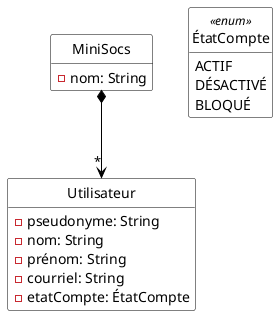 @startuml

'Diagramme de classes (PlantUML)'

'Configuration charte graphique'
hide empty methods
hide circle
skinparam class {
  BackgroundColor White
  ArrowColor Black
  BorderColor Black
}

'Classes, énumérations, etc.'
class MiniSocs {
  - nom: String
}
class Utilisateur {
  - pseudonyme: String
  - nom: String
  - prénom: String
  - courriel: String
  - etatCompte: ÉtatCompte
}
enum ÉtatCompte <<enum>> {
  ACTIF
  DÉSACTIVÉ
  BLOQUÉ
}

'Associations, etc.'
MiniSocs *--> "*" Utilisateur

'Au besoin, aides pour le positionnement'

@enduml
